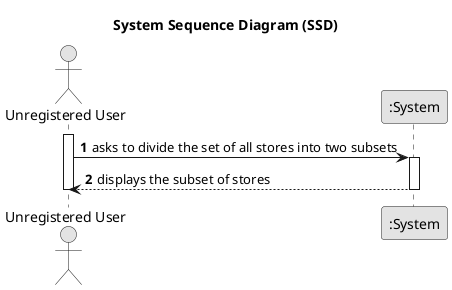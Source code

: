 @startuml
skinparam monochrome true
skinparam packageStyle rectangle
skinparam shadowing false

title System Sequence Diagram (SSD)

autonumber

actor "Unregistered User" as ADM
participant ":System" as UI

activate ADM

ADM -> UI : asks to divide the set of all stores into two subsets


    activate UI
        ADM <-- UI : displays the subset of stores
    deactivate UI

deactivate ADM

@enduml